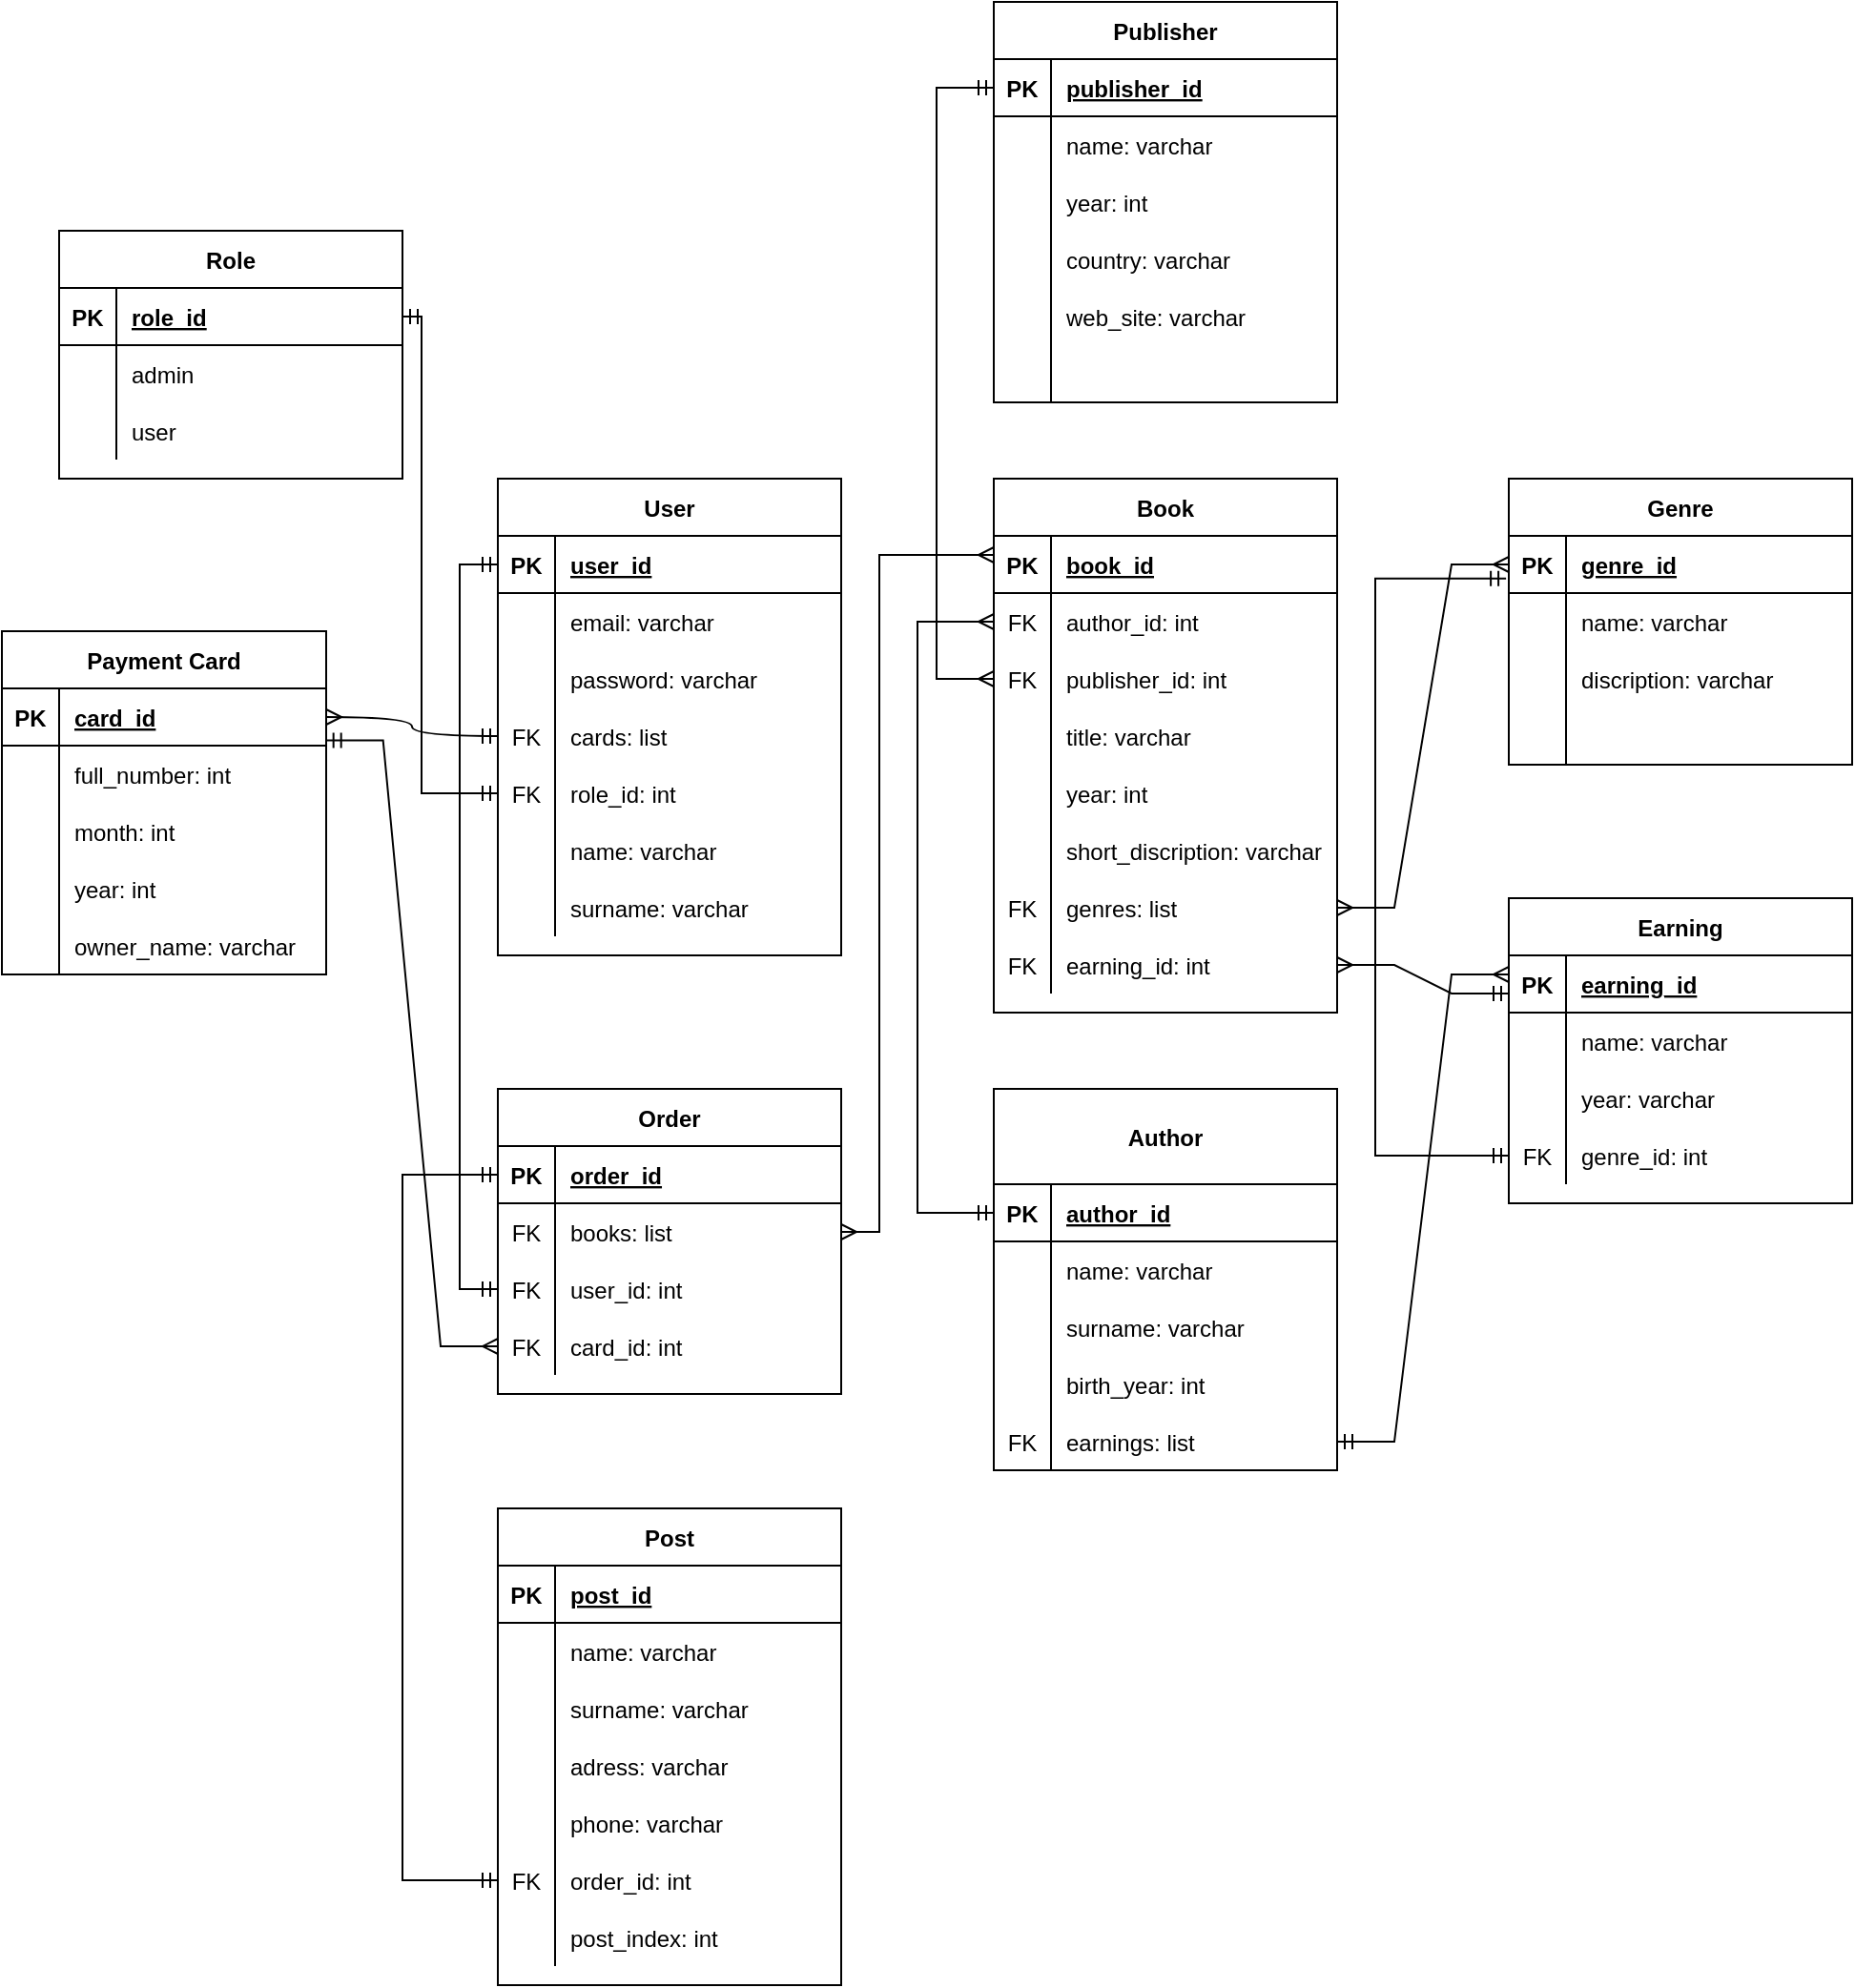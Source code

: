 <mxfile version="20.4.0" type="device"><diagram id="0FWk7_e_1blwGvXD9m4Y" name="Страница 1"><mxGraphModel dx="1037" dy="588" grid="1" gridSize="10" guides="1" tooltips="1" connect="1" arrows="1" fold="1" page="1" pageScale="1" pageWidth="827" pageHeight="1169" math="0" shadow="0"><root><mxCell id="0"/><mxCell id="1" parent="0"/><mxCell id="zMIepwI9frccXmEQy1kb-15" value="User" style="shape=table;startSize=30;container=1;collapsible=1;childLayout=tableLayout;fixedRows=1;rowLines=0;fontStyle=1;align=center;resizeLast=1;" vertex="1" parent="1"><mxGeometry x="300" y="340" width="180" height="250" as="geometry"/></mxCell><mxCell id="zMIepwI9frccXmEQy1kb-16" value="" style="shape=tableRow;horizontal=0;startSize=0;swimlaneHead=0;swimlaneBody=0;fillColor=none;collapsible=0;dropTarget=0;points=[[0,0.5],[1,0.5]];portConstraint=eastwest;top=0;left=0;right=0;bottom=1;" vertex="1" parent="zMIepwI9frccXmEQy1kb-15"><mxGeometry y="30" width="180" height="30" as="geometry"/></mxCell><mxCell id="zMIepwI9frccXmEQy1kb-17" value="PK" style="shape=partialRectangle;connectable=0;fillColor=none;top=0;left=0;bottom=0;right=0;fontStyle=1;overflow=hidden;" vertex="1" parent="zMIepwI9frccXmEQy1kb-16"><mxGeometry width="30" height="30" as="geometry"><mxRectangle width="30" height="30" as="alternateBounds"/></mxGeometry></mxCell><mxCell id="zMIepwI9frccXmEQy1kb-18" value="user_id" style="shape=partialRectangle;connectable=0;fillColor=none;top=0;left=0;bottom=0;right=0;align=left;spacingLeft=6;fontStyle=5;overflow=hidden;" vertex="1" parent="zMIepwI9frccXmEQy1kb-16"><mxGeometry x="30" width="150" height="30" as="geometry"><mxRectangle width="150" height="30" as="alternateBounds"/></mxGeometry></mxCell><mxCell id="zMIepwI9frccXmEQy1kb-19" value="" style="shape=tableRow;horizontal=0;startSize=0;swimlaneHead=0;swimlaneBody=0;fillColor=none;collapsible=0;dropTarget=0;points=[[0,0.5],[1,0.5]];portConstraint=eastwest;top=0;left=0;right=0;bottom=0;" vertex="1" parent="zMIepwI9frccXmEQy1kb-15"><mxGeometry y="60" width="180" height="30" as="geometry"/></mxCell><mxCell id="zMIepwI9frccXmEQy1kb-20" value="" style="shape=partialRectangle;connectable=0;fillColor=none;top=0;left=0;bottom=0;right=0;editable=1;overflow=hidden;" vertex="1" parent="zMIepwI9frccXmEQy1kb-19"><mxGeometry width="30" height="30" as="geometry"><mxRectangle width="30" height="30" as="alternateBounds"/></mxGeometry></mxCell><mxCell id="zMIepwI9frccXmEQy1kb-21" value="email: varchar" style="shape=partialRectangle;connectable=0;fillColor=none;top=0;left=0;bottom=0;right=0;align=left;spacingLeft=6;overflow=hidden;" vertex="1" parent="zMIepwI9frccXmEQy1kb-19"><mxGeometry x="30" width="150" height="30" as="geometry"><mxRectangle width="150" height="30" as="alternateBounds"/></mxGeometry></mxCell><mxCell id="zMIepwI9frccXmEQy1kb-22" value="" style="shape=tableRow;horizontal=0;startSize=0;swimlaneHead=0;swimlaneBody=0;fillColor=none;collapsible=0;dropTarget=0;points=[[0,0.5],[1,0.5]];portConstraint=eastwest;top=0;left=0;right=0;bottom=0;" vertex="1" parent="zMIepwI9frccXmEQy1kb-15"><mxGeometry y="90" width="180" height="30" as="geometry"/></mxCell><mxCell id="zMIepwI9frccXmEQy1kb-23" value="" style="shape=partialRectangle;connectable=0;fillColor=none;top=0;left=0;bottom=0;right=0;editable=1;overflow=hidden;" vertex="1" parent="zMIepwI9frccXmEQy1kb-22"><mxGeometry width="30" height="30" as="geometry"><mxRectangle width="30" height="30" as="alternateBounds"/></mxGeometry></mxCell><mxCell id="zMIepwI9frccXmEQy1kb-24" value="password: varchar" style="shape=partialRectangle;connectable=0;fillColor=none;top=0;left=0;bottom=0;right=0;align=left;spacingLeft=6;overflow=hidden;" vertex="1" parent="zMIepwI9frccXmEQy1kb-22"><mxGeometry x="30" width="150" height="30" as="geometry"><mxRectangle width="150" height="30" as="alternateBounds"/></mxGeometry></mxCell><mxCell id="zMIepwI9frccXmEQy1kb-25" value="" style="shape=tableRow;horizontal=0;startSize=0;swimlaneHead=0;swimlaneBody=0;fillColor=none;collapsible=0;dropTarget=0;points=[[0,0.5],[1,0.5]];portConstraint=eastwest;top=0;left=0;right=0;bottom=0;" vertex="1" parent="zMIepwI9frccXmEQy1kb-15"><mxGeometry y="120" width="180" height="30" as="geometry"/></mxCell><mxCell id="zMIepwI9frccXmEQy1kb-26" value="FK" style="shape=partialRectangle;connectable=0;fillColor=none;top=0;left=0;bottom=0;right=0;editable=1;overflow=hidden;" vertex="1" parent="zMIepwI9frccXmEQy1kb-25"><mxGeometry width="30" height="30" as="geometry"><mxRectangle width="30" height="30" as="alternateBounds"/></mxGeometry></mxCell><mxCell id="zMIepwI9frccXmEQy1kb-27" value="cards: list" style="shape=partialRectangle;connectable=0;fillColor=none;top=0;left=0;bottom=0;right=0;align=left;spacingLeft=6;overflow=hidden;" vertex="1" parent="zMIepwI9frccXmEQy1kb-25"><mxGeometry x="30" width="150" height="30" as="geometry"><mxRectangle width="150" height="30" as="alternateBounds"/></mxGeometry></mxCell><mxCell id="zMIepwI9frccXmEQy1kb-153" style="shape=tableRow;horizontal=0;startSize=0;swimlaneHead=0;swimlaneBody=0;fillColor=none;collapsible=0;dropTarget=0;points=[[0,0.5],[1,0.5]];portConstraint=eastwest;top=0;left=0;right=0;bottom=0;" vertex="1" parent="zMIepwI9frccXmEQy1kb-15"><mxGeometry y="150" width="180" height="30" as="geometry"/></mxCell><mxCell id="zMIepwI9frccXmEQy1kb-154" value="FK" style="shape=partialRectangle;connectable=0;fillColor=none;top=0;left=0;bottom=0;right=0;editable=1;overflow=hidden;" vertex="1" parent="zMIepwI9frccXmEQy1kb-153"><mxGeometry width="30" height="30" as="geometry"><mxRectangle width="30" height="30" as="alternateBounds"/></mxGeometry></mxCell><mxCell id="zMIepwI9frccXmEQy1kb-155" value="role_id: int" style="shape=partialRectangle;connectable=0;fillColor=none;top=0;left=0;bottom=0;right=0;align=left;spacingLeft=6;overflow=hidden;" vertex="1" parent="zMIepwI9frccXmEQy1kb-153"><mxGeometry x="30" width="150" height="30" as="geometry"><mxRectangle width="150" height="30" as="alternateBounds"/></mxGeometry></mxCell><mxCell id="zMIepwI9frccXmEQy1kb-178" style="shape=tableRow;horizontal=0;startSize=0;swimlaneHead=0;swimlaneBody=0;fillColor=none;collapsible=0;dropTarget=0;points=[[0,0.5],[1,0.5]];portConstraint=eastwest;top=0;left=0;right=0;bottom=0;" vertex="1" parent="zMIepwI9frccXmEQy1kb-15"><mxGeometry y="180" width="180" height="30" as="geometry"/></mxCell><mxCell id="zMIepwI9frccXmEQy1kb-179" style="shape=partialRectangle;connectable=0;fillColor=none;top=0;left=0;bottom=0;right=0;editable=1;overflow=hidden;" vertex="1" parent="zMIepwI9frccXmEQy1kb-178"><mxGeometry width="30" height="30" as="geometry"><mxRectangle width="30" height="30" as="alternateBounds"/></mxGeometry></mxCell><mxCell id="zMIepwI9frccXmEQy1kb-180" value="name: varchar" style="shape=partialRectangle;connectable=0;fillColor=none;top=0;left=0;bottom=0;right=0;align=left;spacingLeft=6;overflow=hidden;" vertex="1" parent="zMIepwI9frccXmEQy1kb-178"><mxGeometry x="30" width="150" height="30" as="geometry"><mxRectangle width="150" height="30" as="alternateBounds"/></mxGeometry></mxCell><mxCell id="zMIepwI9frccXmEQy1kb-181" style="shape=tableRow;horizontal=0;startSize=0;swimlaneHead=0;swimlaneBody=0;fillColor=none;collapsible=0;dropTarget=0;points=[[0,0.5],[1,0.5]];portConstraint=eastwest;top=0;left=0;right=0;bottom=0;" vertex="1" parent="zMIepwI9frccXmEQy1kb-15"><mxGeometry y="210" width="180" height="30" as="geometry"/></mxCell><mxCell id="zMIepwI9frccXmEQy1kb-182" style="shape=partialRectangle;connectable=0;fillColor=none;top=0;left=0;bottom=0;right=0;editable=1;overflow=hidden;" vertex="1" parent="zMIepwI9frccXmEQy1kb-181"><mxGeometry width="30" height="30" as="geometry"><mxRectangle width="30" height="30" as="alternateBounds"/></mxGeometry></mxCell><mxCell id="zMIepwI9frccXmEQy1kb-183" value="surname: varchar" style="shape=partialRectangle;connectable=0;fillColor=none;top=0;left=0;bottom=0;right=0;align=left;spacingLeft=6;overflow=hidden;" vertex="1" parent="zMIepwI9frccXmEQy1kb-181"><mxGeometry x="30" width="150" height="30" as="geometry"><mxRectangle width="150" height="30" as="alternateBounds"/></mxGeometry></mxCell><mxCell id="zMIepwI9frccXmEQy1kb-28" value="Payment Card" style="shape=table;startSize=30;container=1;collapsible=1;childLayout=tableLayout;fixedRows=1;rowLines=0;fontStyle=1;align=center;resizeLast=1;swimlaneLine=1;" vertex="1" parent="1"><mxGeometry x="40" y="420" width="170" height="180" as="geometry"/></mxCell><mxCell id="zMIepwI9frccXmEQy1kb-29" value="" style="shape=tableRow;horizontal=0;startSize=0;swimlaneHead=0;swimlaneBody=0;fillColor=none;collapsible=0;dropTarget=0;points=[[0,0.5],[1,0.5]];portConstraint=eastwest;top=0;left=0;right=0;bottom=1;" vertex="1" parent="zMIepwI9frccXmEQy1kb-28"><mxGeometry y="30" width="170" height="30" as="geometry"/></mxCell><mxCell id="zMIepwI9frccXmEQy1kb-30" value="PK" style="shape=partialRectangle;connectable=0;fillColor=none;top=0;left=0;bottom=0;right=0;fontStyle=1;overflow=hidden;" vertex="1" parent="zMIepwI9frccXmEQy1kb-29"><mxGeometry width="30" height="30" as="geometry"><mxRectangle width="30" height="30" as="alternateBounds"/></mxGeometry></mxCell><mxCell id="zMIepwI9frccXmEQy1kb-31" value="card_id" style="shape=partialRectangle;connectable=0;fillColor=none;top=0;left=0;bottom=0;right=0;align=left;spacingLeft=6;fontStyle=5;overflow=hidden;" vertex="1" parent="zMIepwI9frccXmEQy1kb-29"><mxGeometry x="30" width="140" height="30" as="geometry"><mxRectangle width="140" height="30" as="alternateBounds"/></mxGeometry></mxCell><mxCell id="zMIepwI9frccXmEQy1kb-32" value="" style="shape=tableRow;horizontal=0;startSize=0;swimlaneHead=0;swimlaneBody=0;fillColor=none;collapsible=0;dropTarget=0;points=[[0,0.5],[1,0.5]];portConstraint=eastwest;top=0;left=0;right=0;bottom=0;" vertex="1" parent="zMIepwI9frccXmEQy1kb-28"><mxGeometry y="60" width="170" height="30" as="geometry"/></mxCell><mxCell id="zMIepwI9frccXmEQy1kb-33" value="" style="shape=partialRectangle;connectable=0;fillColor=none;top=0;left=0;bottom=0;right=0;editable=1;overflow=hidden;" vertex="1" parent="zMIepwI9frccXmEQy1kb-32"><mxGeometry width="30" height="30" as="geometry"><mxRectangle width="30" height="30" as="alternateBounds"/></mxGeometry></mxCell><mxCell id="zMIepwI9frccXmEQy1kb-34" value="full_number: int" style="shape=partialRectangle;connectable=0;fillColor=none;top=0;left=0;bottom=0;right=0;align=left;spacingLeft=6;overflow=hidden;" vertex="1" parent="zMIepwI9frccXmEQy1kb-32"><mxGeometry x="30" width="140" height="30" as="geometry"><mxRectangle width="140" height="30" as="alternateBounds"/></mxGeometry></mxCell><mxCell id="zMIepwI9frccXmEQy1kb-35" value="" style="shape=tableRow;horizontal=0;startSize=0;swimlaneHead=0;swimlaneBody=0;fillColor=none;collapsible=0;dropTarget=0;points=[[0,0.5],[1,0.5]];portConstraint=eastwest;top=0;left=0;right=0;bottom=0;" vertex="1" parent="zMIepwI9frccXmEQy1kb-28"><mxGeometry y="90" width="170" height="30" as="geometry"/></mxCell><mxCell id="zMIepwI9frccXmEQy1kb-36" value="" style="shape=partialRectangle;connectable=0;fillColor=none;top=0;left=0;bottom=0;right=0;editable=1;overflow=hidden;" vertex="1" parent="zMIepwI9frccXmEQy1kb-35"><mxGeometry width="30" height="30" as="geometry"><mxRectangle width="30" height="30" as="alternateBounds"/></mxGeometry></mxCell><mxCell id="zMIepwI9frccXmEQy1kb-37" value="month: int" style="shape=partialRectangle;connectable=0;fillColor=none;top=0;left=0;bottom=0;right=0;align=left;spacingLeft=6;overflow=hidden;" vertex="1" parent="zMIepwI9frccXmEQy1kb-35"><mxGeometry x="30" width="140" height="30" as="geometry"><mxRectangle width="140" height="30" as="alternateBounds"/></mxGeometry></mxCell><mxCell id="zMIepwI9frccXmEQy1kb-38" value="" style="shape=tableRow;horizontal=0;startSize=0;swimlaneHead=0;swimlaneBody=0;fillColor=none;collapsible=0;dropTarget=0;points=[[0,0.5],[1,0.5]];portConstraint=eastwest;top=0;left=0;right=0;bottom=0;" vertex="1" parent="zMIepwI9frccXmEQy1kb-28"><mxGeometry y="120" width="170" height="30" as="geometry"/></mxCell><mxCell id="zMIepwI9frccXmEQy1kb-39" value="" style="shape=partialRectangle;connectable=0;fillColor=none;top=0;left=0;bottom=0;right=0;editable=1;overflow=hidden;" vertex="1" parent="zMIepwI9frccXmEQy1kb-38"><mxGeometry width="30" height="30" as="geometry"><mxRectangle width="30" height="30" as="alternateBounds"/></mxGeometry></mxCell><mxCell id="zMIepwI9frccXmEQy1kb-40" value="year: int" style="shape=partialRectangle;connectable=0;fillColor=none;top=0;left=0;bottom=0;right=0;align=left;spacingLeft=6;overflow=hidden;" vertex="1" parent="zMIepwI9frccXmEQy1kb-38"><mxGeometry x="30" width="140" height="30" as="geometry"><mxRectangle width="140" height="30" as="alternateBounds"/></mxGeometry></mxCell><mxCell id="zMIepwI9frccXmEQy1kb-147" style="shape=tableRow;horizontal=0;startSize=0;swimlaneHead=0;swimlaneBody=0;fillColor=none;collapsible=0;dropTarget=0;points=[[0,0.5],[1,0.5]];portConstraint=eastwest;top=0;left=0;right=0;bottom=0;" vertex="1" parent="zMIepwI9frccXmEQy1kb-28"><mxGeometry y="150" width="170" height="30" as="geometry"/></mxCell><mxCell id="zMIepwI9frccXmEQy1kb-148" style="shape=partialRectangle;connectable=0;fillColor=none;top=0;left=0;bottom=0;right=0;editable=1;overflow=hidden;" vertex="1" parent="zMIepwI9frccXmEQy1kb-147"><mxGeometry width="30" height="30" as="geometry"><mxRectangle width="30" height="30" as="alternateBounds"/></mxGeometry></mxCell><mxCell id="zMIepwI9frccXmEQy1kb-149" value="owner_name: varchar" style="shape=partialRectangle;connectable=0;fillColor=none;top=0;left=0;bottom=0;right=0;align=left;spacingLeft=6;overflow=hidden;" vertex="1" parent="zMIepwI9frccXmEQy1kb-147"><mxGeometry x="30" width="140" height="30" as="geometry"><mxRectangle width="140" height="30" as="alternateBounds"/></mxGeometry></mxCell><mxCell id="zMIepwI9frccXmEQy1kb-41" value="Book" style="shape=table;startSize=30;container=1;collapsible=1;childLayout=tableLayout;fixedRows=1;rowLines=0;fontStyle=1;align=center;resizeLast=1;" vertex="1" parent="1"><mxGeometry x="560" y="340" width="180" height="280" as="geometry"/></mxCell><mxCell id="zMIepwI9frccXmEQy1kb-42" value="" style="shape=tableRow;horizontal=0;startSize=0;swimlaneHead=0;swimlaneBody=0;fillColor=none;collapsible=0;dropTarget=0;points=[[0,0.5],[1,0.5]];portConstraint=eastwest;top=0;left=0;right=0;bottom=1;" vertex="1" parent="zMIepwI9frccXmEQy1kb-41"><mxGeometry y="30" width="180" height="30" as="geometry"/></mxCell><mxCell id="zMIepwI9frccXmEQy1kb-43" value="PK" style="shape=partialRectangle;connectable=0;fillColor=none;top=0;left=0;bottom=0;right=0;fontStyle=1;overflow=hidden;" vertex="1" parent="zMIepwI9frccXmEQy1kb-42"><mxGeometry width="30" height="30" as="geometry"><mxRectangle width="30" height="30" as="alternateBounds"/></mxGeometry></mxCell><mxCell id="zMIepwI9frccXmEQy1kb-44" value="book_id" style="shape=partialRectangle;connectable=0;fillColor=none;top=0;left=0;bottom=0;right=0;align=left;spacingLeft=6;fontStyle=5;overflow=hidden;" vertex="1" parent="zMIepwI9frccXmEQy1kb-42"><mxGeometry x="30" width="150" height="30" as="geometry"><mxRectangle width="150" height="30" as="alternateBounds"/></mxGeometry></mxCell><mxCell id="zMIepwI9frccXmEQy1kb-45" value="" style="shape=tableRow;horizontal=0;startSize=0;swimlaneHead=0;swimlaneBody=0;fillColor=none;collapsible=0;dropTarget=0;points=[[0,0.5],[1,0.5]];portConstraint=eastwest;top=0;left=0;right=0;bottom=0;" vertex="1" parent="zMIepwI9frccXmEQy1kb-41"><mxGeometry y="60" width="180" height="30" as="geometry"/></mxCell><mxCell id="zMIepwI9frccXmEQy1kb-46" value="FK" style="shape=partialRectangle;connectable=0;fillColor=none;top=0;left=0;bottom=0;right=0;editable=1;overflow=hidden;" vertex="1" parent="zMIepwI9frccXmEQy1kb-45"><mxGeometry width="30" height="30" as="geometry"><mxRectangle width="30" height="30" as="alternateBounds"/></mxGeometry></mxCell><mxCell id="zMIepwI9frccXmEQy1kb-47" value="author_id: int" style="shape=partialRectangle;connectable=0;fillColor=none;top=0;left=0;bottom=0;right=0;align=left;spacingLeft=6;overflow=hidden;" vertex="1" parent="zMIepwI9frccXmEQy1kb-45"><mxGeometry x="30" width="150" height="30" as="geometry"><mxRectangle width="150" height="30" as="alternateBounds"/></mxGeometry></mxCell><mxCell id="zMIepwI9frccXmEQy1kb-212" style="shape=tableRow;horizontal=0;startSize=0;swimlaneHead=0;swimlaneBody=0;fillColor=none;collapsible=0;dropTarget=0;points=[[0,0.5],[1,0.5]];portConstraint=eastwest;top=0;left=0;right=0;bottom=0;" vertex="1" parent="zMIepwI9frccXmEQy1kb-41"><mxGeometry y="90" width="180" height="30" as="geometry"/></mxCell><mxCell id="zMIepwI9frccXmEQy1kb-213" value="FK" style="shape=partialRectangle;connectable=0;fillColor=none;top=0;left=0;bottom=0;right=0;editable=1;overflow=hidden;" vertex="1" parent="zMIepwI9frccXmEQy1kb-212"><mxGeometry width="30" height="30" as="geometry"><mxRectangle width="30" height="30" as="alternateBounds"/></mxGeometry></mxCell><mxCell id="zMIepwI9frccXmEQy1kb-214" value="publisher_id: int" style="shape=partialRectangle;connectable=0;fillColor=none;top=0;left=0;bottom=0;right=0;align=left;spacingLeft=6;overflow=hidden;" vertex="1" parent="zMIepwI9frccXmEQy1kb-212"><mxGeometry x="30" width="150" height="30" as="geometry"><mxRectangle width="150" height="30" as="alternateBounds"/></mxGeometry></mxCell><mxCell id="zMIepwI9frccXmEQy1kb-48" value="" style="shape=tableRow;horizontal=0;startSize=0;swimlaneHead=0;swimlaneBody=0;fillColor=none;collapsible=0;dropTarget=0;points=[[0,0.5],[1,0.5]];portConstraint=eastwest;top=0;left=0;right=0;bottom=0;" vertex="1" parent="zMIepwI9frccXmEQy1kb-41"><mxGeometry y="120" width="180" height="30" as="geometry"/></mxCell><mxCell id="zMIepwI9frccXmEQy1kb-49" value="" style="shape=partialRectangle;connectable=0;fillColor=none;top=0;left=0;bottom=0;right=0;editable=1;overflow=hidden;" vertex="1" parent="zMIepwI9frccXmEQy1kb-48"><mxGeometry width="30" height="30" as="geometry"><mxRectangle width="30" height="30" as="alternateBounds"/></mxGeometry></mxCell><mxCell id="zMIepwI9frccXmEQy1kb-50" value="title: varchar" style="shape=partialRectangle;connectable=0;fillColor=none;top=0;left=0;bottom=0;right=0;align=left;spacingLeft=6;overflow=hidden;" vertex="1" parent="zMIepwI9frccXmEQy1kb-48"><mxGeometry x="30" width="150" height="30" as="geometry"><mxRectangle width="150" height="30" as="alternateBounds"/></mxGeometry></mxCell><mxCell id="zMIepwI9frccXmEQy1kb-51" value="" style="shape=tableRow;horizontal=0;startSize=0;swimlaneHead=0;swimlaneBody=0;fillColor=none;collapsible=0;dropTarget=0;points=[[0,0.5],[1,0.5]];portConstraint=eastwest;top=0;left=0;right=0;bottom=0;" vertex="1" parent="zMIepwI9frccXmEQy1kb-41"><mxGeometry y="150" width="180" height="30" as="geometry"/></mxCell><mxCell id="zMIepwI9frccXmEQy1kb-52" value="" style="shape=partialRectangle;connectable=0;fillColor=none;top=0;left=0;bottom=0;right=0;editable=1;overflow=hidden;" vertex="1" parent="zMIepwI9frccXmEQy1kb-51"><mxGeometry width="30" height="30" as="geometry"><mxRectangle width="30" height="30" as="alternateBounds"/></mxGeometry></mxCell><mxCell id="zMIepwI9frccXmEQy1kb-53" value="year: int" style="shape=partialRectangle;connectable=0;fillColor=none;top=0;left=0;bottom=0;right=0;align=left;spacingLeft=6;overflow=hidden;" vertex="1" parent="zMIepwI9frccXmEQy1kb-51"><mxGeometry x="30" width="150" height="30" as="geometry"><mxRectangle width="150" height="30" as="alternateBounds"/></mxGeometry></mxCell><mxCell id="zMIepwI9frccXmEQy1kb-193" style="shape=tableRow;horizontal=0;startSize=0;swimlaneHead=0;swimlaneBody=0;fillColor=none;collapsible=0;dropTarget=0;points=[[0,0.5],[1,0.5]];portConstraint=eastwest;top=0;left=0;right=0;bottom=0;" vertex="1" parent="zMIepwI9frccXmEQy1kb-41"><mxGeometry y="180" width="180" height="30" as="geometry"/></mxCell><mxCell id="zMIepwI9frccXmEQy1kb-194" value="" style="shape=partialRectangle;connectable=0;fillColor=none;top=0;left=0;bottom=0;right=0;editable=1;overflow=hidden;" vertex="1" parent="zMIepwI9frccXmEQy1kb-193"><mxGeometry width="30" height="30" as="geometry"><mxRectangle width="30" height="30" as="alternateBounds"/></mxGeometry></mxCell><mxCell id="zMIepwI9frccXmEQy1kb-195" value="short_discription: varchar" style="shape=partialRectangle;connectable=0;fillColor=none;top=0;left=0;bottom=0;right=0;align=left;spacingLeft=6;overflow=hidden;" vertex="1" parent="zMIepwI9frccXmEQy1kb-193"><mxGeometry x="30" width="150" height="30" as="geometry"><mxRectangle width="150" height="30" as="alternateBounds"/></mxGeometry></mxCell><mxCell id="zMIepwI9frccXmEQy1kb-199" style="shape=tableRow;horizontal=0;startSize=0;swimlaneHead=0;swimlaneBody=0;fillColor=none;collapsible=0;dropTarget=0;points=[[0,0.5],[1,0.5]];portConstraint=eastwest;top=0;left=0;right=0;bottom=0;" vertex="1" parent="zMIepwI9frccXmEQy1kb-41"><mxGeometry y="210" width="180" height="30" as="geometry"/></mxCell><mxCell id="zMIepwI9frccXmEQy1kb-200" value="FK" style="shape=partialRectangle;connectable=0;fillColor=none;top=0;left=0;bottom=0;right=0;editable=1;overflow=hidden;" vertex="1" parent="zMIepwI9frccXmEQy1kb-199"><mxGeometry width="30" height="30" as="geometry"><mxRectangle width="30" height="30" as="alternateBounds"/></mxGeometry></mxCell><mxCell id="zMIepwI9frccXmEQy1kb-201" value="genres: list" style="shape=partialRectangle;connectable=0;fillColor=none;top=0;left=0;bottom=0;right=0;align=left;spacingLeft=6;overflow=hidden;" vertex="1" parent="zMIepwI9frccXmEQy1kb-199"><mxGeometry x="30" width="150" height="30" as="geometry"><mxRectangle width="150" height="30" as="alternateBounds"/></mxGeometry></mxCell><mxCell id="zMIepwI9frccXmEQy1kb-244" style="shape=tableRow;horizontal=0;startSize=0;swimlaneHead=0;swimlaneBody=0;fillColor=none;collapsible=0;dropTarget=0;points=[[0,0.5],[1,0.5]];portConstraint=eastwest;top=0;left=0;right=0;bottom=0;" vertex="1" parent="zMIepwI9frccXmEQy1kb-41"><mxGeometry y="240" width="180" height="30" as="geometry"/></mxCell><mxCell id="zMIepwI9frccXmEQy1kb-245" value="FK" style="shape=partialRectangle;connectable=0;fillColor=none;top=0;left=0;bottom=0;right=0;editable=1;overflow=hidden;" vertex="1" parent="zMIepwI9frccXmEQy1kb-244"><mxGeometry width="30" height="30" as="geometry"><mxRectangle width="30" height="30" as="alternateBounds"/></mxGeometry></mxCell><mxCell id="zMIepwI9frccXmEQy1kb-246" value="earning_id: int" style="shape=partialRectangle;connectable=0;fillColor=none;top=0;left=0;bottom=0;right=0;align=left;spacingLeft=6;overflow=hidden;" vertex="1" parent="zMIepwI9frccXmEQy1kb-244"><mxGeometry x="30" width="150" height="30" as="geometry"><mxRectangle width="150" height="30" as="alternateBounds"/></mxGeometry></mxCell><mxCell id="zMIepwI9frccXmEQy1kb-54" value="Author" style="shape=table;startSize=50;container=1;collapsible=1;childLayout=tableLayout;fixedRows=1;rowLines=0;fontStyle=1;align=center;resizeLast=1;" vertex="1" parent="1"><mxGeometry x="560" y="660" width="180" height="200" as="geometry"/></mxCell><mxCell id="zMIepwI9frccXmEQy1kb-55" value="" style="shape=tableRow;horizontal=0;startSize=0;swimlaneHead=0;swimlaneBody=0;fillColor=none;collapsible=0;dropTarget=0;points=[[0,0.5],[1,0.5]];portConstraint=eastwest;top=0;left=0;right=0;bottom=1;" vertex="1" parent="zMIepwI9frccXmEQy1kb-54"><mxGeometry y="50" width="180" height="30" as="geometry"/></mxCell><mxCell id="zMIepwI9frccXmEQy1kb-56" value="PK" style="shape=partialRectangle;connectable=0;fillColor=none;top=0;left=0;bottom=0;right=0;fontStyle=1;overflow=hidden;" vertex="1" parent="zMIepwI9frccXmEQy1kb-55"><mxGeometry width="30" height="30" as="geometry"><mxRectangle width="30" height="30" as="alternateBounds"/></mxGeometry></mxCell><mxCell id="zMIepwI9frccXmEQy1kb-57" value="author_id" style="shape=partialRectangle;connectable=0;fillColor=none;top=0;left=0;bottom=0;right=0;align=left;spacingLeft=6;fontStyle=5;overflow=hidden;" vertex="1" parent="zMIepwI9frccXmEQy1kb-55"><mxGeometry x="30" width="150" height="30" as="geometry"><mxRectangle width="150" height="30" as="alternateBounds"/></mxGeometry></mxCell><mxCell id="zMIepwI9frccXmEQy1kb-58" value="" style="shape=tableRow;horizontal=0;startSize=0;swimlaneHead=0;swimlaneBody=0;fillColor=none;collapsible=0;dropTarget=0;points=[[0,0.5],[1,0.5]];portConstraint=eastwest;top=0;left=0;right=0;bottom=0;" vertex="1" parent="zMIepwI9frccXmEQy1kb-54"><mxGeometry y="80" width="180" height="30" as="geometry"/></mxCell><mxCell id="zMIepwI9frccXmEQy1kb-59" value="" style="shape=partialRectangle;connectable=0;fillColor=none;top=0;left=0;bottom=0;right=0;editable=1;overflow=hidden;" vertex="1" parent="zMIepwI9frccXmEQy1kb-58"><mxGeometry width="30" height="30" as="geometry"><mxRectangle width="30" height="30" as="alternateBounds"/></mxGeometry></mxCell><mxCell id="zMIepwI9frccXmEQy1kb-60" value="name: varchar" style="shape=partialRectangle;connectable=0;fillColor=none;top=0;left=0;bottom=0;right=0;align=left;spacingLeft=6;overflow=hidden;" vertex="1" parent="zMIepwI9frccXmEQy1kb-58"><mxGeometry x="30" width="150" height="30" as="geometry"><mxRectangle width="150" height="30" as="alternateBounds"/></mxGeometry></mxCell><mxCell id="zMIepwI9frccXmEQy1kb-61" value="" style="shape=tableRow;horizontal=0;startSize=0;swimlaneHead=0;swimlaneBody=0;fillColor=none;collapsible=0;dropTarget=0;points=[[0,0.5],[1,0.5]];portConstraint=eastwest;top=0;left=0;right=0;bottom=0;" vertex="1" parent="zMIepwI9frccXmEQy1kb-54"><mxGeometry y="110" width="180" height="30" as="geometry"/></mxCell><mxCell id="zMIepwI9frccXmEQy1kb-62" value="" style="shape=partialRectangle;connectable=0;fillColor=none;top=0;left=0;bottom=0;right=0;editable=1;overflow=hidden;" vertex="1" parent="zMIepwI9frccXmEQy1kb-61"><mxGeometry width="30" height="30" as="geometry"><mxRectangle width="30" height="30" as="alternateBounds"/></mxGeometry></mxCell><mxCell id="zMIepwI9frccXmEQy1kb-63" value="surname: varchar" style="shape=partialRectangle;connectable=0;fillColor=none;top=0;left=0;bottom=0;right=0;align=left;spacingLeft=6;overflow=hidden;" vertex="1" parent="zMIepwI9frccXmEQy1kb-61"><mxGeometry x="30" width="150" height="30" as="geometry"><mxRectangle width="150" height="30" as="alternateBounds"/></mxGeometry></mxCell><mxCell id="zMIepwI9frccXmEQy1kb-64" value="" style="shape=tableRow;horizontal=0;startSize=0;swimlaneHead=0;swimlaneBody=0;fillColor=none;collapsible=0;dropTarget=0;points=[[0,0.5],[1,0.5]];portConstraint=eastwest;top=0;left=0;right=0;bottom=0;" vertex="1" parent="zMIepwI9frccXmEQy1kb-54"><mxGeometry y="140" width="180" height="30" as="geometry"/></mxCell><mxCell id="zMIepwI9frccXmEQy1kb-65" value="" style="shape=partialRectangle;connectable=0;fillColor=none;top=0;left=0;bottom=0;right=0;editable=1;overflow=hidden;" vertex="1" parent="zMIepwI9frccXmEQy1kb-64"><mxGeometry width="30" height="30" as="geometry"><mxRectangle width="30" height="30" as="alternateBounds"/></mxGeometry></mxCell><mxCell id="zMIepwI9frccXmEQy1kb-66" value="birth_year: int" style="shape=partialRectangle;connectable=0;fillColor=none;top=0;left=0;bottom=0;right=0;align=left;spacingLeft=6;overflow=hidden;" vertex="1" parent="zMIepwI9frccXmEQy1kb-64"><mxGeometry x="30" width="150" height="30" as="geometry"><mxRectangle width="150" height="30" as="alternateBounds"/></mxGeometry></mxCell><mxCell id="zMIepwI9frccXmEQy1kb-196" style="shape=tableRow;horizontal=0;startSize=0;swimlaneHead=0;swimlaneBody=0;fillColor=none;collapsible=0;dropTarget=0;points=[[0,0.5],[1,0.5]];portConstraint=eastwest;top=0;left=0;right=0;bottom=0;" vertex="1" parent="zMIepwI9frccXmEQy1kb-54"><mxGeometry y="170" width="180" height="30" as="geometry"/></mxCell><mxCell id="zMIepwI9frccXmEQy1kb-197" value="FK" style="shape=partialRectangle;connectable=0;fillColor=none;top=0;left=0;bottom=0;right=0;editable=1;overflow=hidden;" vertex="1" parent="zMIepwI9frccXmEQy1kb-196"><mxGeometry width="30" height="30" as="geometry"><mxRectangle width="30" height="30" as="alternateBounds"/></mxGeometry></mxCell><mxCell id="zMIepwI9frccXmEQy1kb-198" value="earnings: list" style="shape=partialRectangle;connectable=0;fillColor=none;top=0;left=0;bottom=0;right=0;align=left;spacingLeft=6;overflow=hidden;" vertex="1" parent="zMIepwI9frccXmEQy1kb-196"><mxGeometry x="30" width="150" height="30" as="geometry"><mxRectangle width="150" height="30" as="alternateBounds"/></mxGeometry></mxCell><mxCell id="zMIepwI9frccXmEQy1kb-67" value="Publisher" style="shape=table;startSize=30;container=1;collapsible=1;childLayout=tableLayout;fixedRows=1;rowLines=0;fontStyle=1;align=center;resizeLast=1;" vertex="1" parent="1"><mxGeometry x="560" y="90" width="180" height="210" as="geometry"/></mxCell><mxCell id="zMIepwI9frccXmEQy1kb-68" value="" style="shape=tableRow;horizontal=0;startSize=0;swimlaneHead=0;swimlaneBody=0;fillColor=none;collapsible=0;dropTarget=0;points=[[0,0.5],[1,0.5]];portConstraint=eastwest;top=0;left=0;right=0;bottom=1;" vertex="1" parent="zMIepwI9frccXmEQy1kb-67"><mxGeometry y="30" width="180" height="30" as="geometry"/></mxCell><mxCell id="zMIepwI9frccXmEQy1kb-69" value="PK" style="shape=partialRectangle;connectable=0;fillColor=none;top=0;left=0;bottom=0;right=0;fontStyle=1;overflow=hidden;" vertex="1" parent="zMIepwI9frccXmEQy1kb-68"><mxGeometry width="30" height="30" as="geometry"><mxRectangle width="30" height="30" as="alternateBounds"/></mxGeometry></mxCell><mxCell id="zMIepwI9frccXmEQy1kb-70" value="publisher_id" style="shape=partialRectangle;connectable=0;fillColor=none;top=0;left=0;bottom=0;right=0;align=left;spacingLeft=6;fontStyle=5;overflow=hidden;" vertex="1" parent="zMIepwI9frccXmEQy1kb-68"><mxGeometry x="30" width="150" height="30" as="geometry"><mxRectangle width="150" height="30" as="alternateBounds"/></mxGeometry></mxCell><mxCell id="zMIepwI9frccXmEQy1kb-71" value="" style="shape=tableRow;horizontal=0;startSize=0;swimlaneHead=0;swimlaneBody=0;fillColor=none;collapsible=0;dropTarget=0;points=[[0,0.5],[1,0.5]];portConstraint=eastwest;top=0;left=0;right=0;bottom=0;" vertex="1" parent="zMIepwI9frccXmEQy1kb-67"><mxGeometry y="60" width="180" height="30" as="geometry"/></mxCell><mxCell id="zMIepwI9frccXmEQy1kb-72" value="" style="shape=partialRectangle;connectable=0;fillColor=none;top=0;left=0;bottom=0;right=0;editable=1;overflow=hidden;" vertex="1" parent="zMIepwI9frccXmEQy1kb-71"><mxGeometry width="30" height="30" as="geometry"><mxRectangle width="30" height="30" as="alternateBounds"/></mxGeometry></mxCell><mxCell id="zMIepwI9frccXmEQy1kb-73" value="name: varchar" style="shape=partialRectangle;connectable=0;fillColor=none;top=0;left=0;bottom=0;right=0;align=left;spacingLeft=6;overflow=hidden;" vertex="1" parent="zMIepwI9frccXmEQy1kb-71"><mxGeometry x="30" width="150" height="30" as="geometry"><mxRectangle width="150" height="30" as="alternateBounds"/></mxGeometry></mxCell><mxCell id="zMIepwI9frccXmEQy1kb-74" value="" style="shape=tableRow;horizontal=0;startSize=0;swimlaneHead=0;swimlaneBody=0;fillColor=none;collapsible=0;dropTarget=0;points=[[0,0.5],[1,0.5]];portConstraint=eastwest;top=0;left=0;right=0;bottom=0;" vertex="1" parent="zMIepwI9frccXmEQy1kb-67"><mxGeometry y="90" width="180" height="30" as="geometry"/></mxCell><mxCell id="zMIepwI9frccXmEQy1kb-75" value="" style="shape=partialRectangle;connectable=0;fillColor=none;top=0;left=0;bottom=0;right=0;editable=1;overflow=hidden;" vertex="1" parent="zMIepwI9frccXmEQy1kb-74"><mxGeometry width="30" height="30" as="geometry"><mxRectangle width="30" height="30" as="alternateBounds"/></mxGeometry></mxCell><mxCell id="zMIepwI9frccXmEQy1kb-76" value="year: int" style="shape=partialRectangle;connectable=0;fillColor=none;top=0;left=0;bottom=0;right=0;align=left;spacingLeft=6;overflow=hidden;" vertex="1" parent="zMIepwI9frccXmEQy1kb-74"><mxGeometry x="30" width="150" height="30" as="geometry"><mxRectangle width="150" height="30" as="alternateBounds"/></mxGeometry></mxCell><mxCell id="zMIepwI9frccXmEQy1kb-77" value="" style="shape=tableRow;horizontal=0;startSize=0;swimlaneHead=0;swimlaneBody=0;fillColor=none;collapsible=0;dropTarget=0;points=[[0,0.5],[1,0.5]];portConstraint=eastwest;top=0;left=0;right=0;bottom=0;" vertex="1" parent="zMIepwI9frccXmEQy1kb-67"><mxGeometry y="120" width="180" height="30" as="geometry"/></mxCell><mxCell id="zMIepwI9frccXmEQy1kb-78" value="" style="shape=partialRectangle;connectable=0;fillColor=none;top=0;left=0;bottom=0;right=0;editable=1;overflow=hidden;" vertex="1" parent="zMIepwI9frccXmEQy1kb-77"><mxGeometry width="30" height="30" as="geometry"><mxRectangle width="30" height="30" as="alternateBounds"/></mxGeometry></mxCell><mxCell id="zMIepwI9frccXmEQy1kb-79" value="country: varchar" style="shape=partialRectangle;connectable=0;fillColor=none;top=0;left=0;bottom=0;right=0;align=left;spacingLeft=6;overflow=hidden;" vertex="1" parent="zMIepwI9frccXmEQy1kb-77"><mxGeometry x="30" width="150" height="30" as="geometry"><mxRectangle width="150" height="30" as="alternateBounds"/></mxGeometry></mxCell><mxCell id="zMIepwI9frccXmEQy1kb-203" style="shape=tableRow;horizontal=0;startSize=0;swimlaneHead=0;swimlaneBody=0;fillColor=none;collapsible=0;dropTarget=0;points=[[0,0.5],[1,0.5]];portConstraint=eastwest;top=0;left=0;right=0;bottom=0;" vertex="1" parent="zMIepwI9frccXmEQy1kb-67"><mxGeometry y="150" width="180" height="30" as="geometry"/></mxCell><mxCell id="zMIepwI9frccXmEQy1kb-204" style="shape=partialRectangle;connectable=0;fillColor=none;top=0;left=0;bottom=0;right=0;editable=1;overflow=hidden;" vertex="1" parent="zMIepwI9frccXmEQy1kb-203"><mxGeometry width="30" height="30" as="geometry"><mxRectangle width="30" height="30" as="alternateBounds"/></mxGeometry></mxCell><mxCell id="zMIepwI9frccXmEQy1kb-205" value="web_site: varchar" style="shape=partialRectangle;connectable=0;fillColor=none;top=0;left=0;bottom=0;right=0;align=left;spacingLeft=6;overflow=hidden;" vertex="1" parent="zMIepwI9frccXmEQy1kb-203"><mxGeometry x="30" width="150" height="30" as="geometry"><mxRectangle width="150" height="30" as="alternateBounds"/></mxGeometry></mxCell><mxCell id="zMIepwI9frccXmEQy1kb-206" style="shape=tableRow;horizontal=0;startSize=0;swimlaneHead=0;swimlaneBody=0;fillColor=none;collapsible=0;dropTarget=0;points=[[0,0.5],[1,0.5]];portConstraint=eastwest;top=0;left=0;right=0;bottom=0;" vertex="1" parent="zMIepwI9frccXmEQy1kb-67"><mxGeometry y="180" width="180" height="30" as="geometry"/></mxCell><mxCell id="zMIepwI9frccXmEQy1kb-207" style="shape=partialRectangle;connectable=0;fillColor=none;top=0;left=0;bottom=0;right=0;editable=1;overflow=hidden;" vertex="1" parent="zMIepwI9frccXmEQy1kb-206"><mxGeometry width="30" height="30" as="geometry"><mxRectangle width="30" height="30" as="alternateBounds"/></mxGeometry></mxCell><mxCell id="zMIepwI9frccXmEQy1kb-208" value="" style="shape=partialRectangle;connectable=0;fillColor=none;top=0;left=0;bottom=0;right=0;align=left;spacingLeft=6;overflow=hidden;" vertex="1" parent="zMIepwI9frccXmEQy1kb-206"><mxGeometry x="30" width="150" height="30" as="geometry"><mxRectangle width="150" height="30" as="alternateBounds"/></mxGeometry></mxCell><mxCell id="zMIepwI9frccXmEQy1kb-82" value="Order" style="shape=table;startSize=30;container=1;collapsible=1;childLayout=tableLayout;fixedRows=1;rowLines=0;fontStyle=1;align=center;resizeLast=1;" vertex="1" parent="1"><mxGeometry x="300" y="660" width="180" height="160" as="geometry"/></mxCell><mxCell id="zMIepwI9frccXmEQy1kb-83" value="" style="shape=tableRow;horizontal=0;startSize=0;swimlaneHead=0;swimlaneBody=0;fillColor=none;collapsible=0;dropTarget=0;points=[[0,0.5],[1,0.5]];portConstraint=eastwest;top=0;left=0;right=0;bottom=1;" vertex="1" parent="zMIepwI9frccXmEQy1kb-82"><mxGeometry y="30" width="180" height="30" as="geometry"/></mxCell><mxCell id="zMIepwI9frccXmEQy1kb-84" value="PK" style="shape=partialRectangle;connectable=0;fillColor=none;top=0;left=0;bottom=0;right=0;fontStyle=1;overflow=hidden;" vertex="1" parent="zMIepwI9frccXmEQy1kb-83"><mxGeometry width="30" height="30" as="geometry"><mxRectangle width="30" height="30" as="alternateBounds"/></mxGeometry></mxCell><mxCell id="zMIepwI9frccXmEQy1kb-85" value="order_id" style="shape=partialRectangle;connectable=0;fillColor=none;top=0;left=0;bottom=0;right=0;align=left;spacingLeft=6;fontStyle=5;overflow=hidden;" vertex="1" parent="zMIepwI9frccXmEQy1kb-83"><mxGeometry x="30" width="150" height="30" as="geometry"><mxRectangle width="150" height="30" as="alternateBounds"/></mxGeometry></mxCell><mxCell id="zMIepwI9frccXmEQy1kb-86" value="" style="shape=tableRow;horizontal=0;startSize=0;swimlaneHead=0;swimlaneBody=0;fillColor=none;collapsible=0;dropTarget=0;points=[[0,0.5],[1,0.5]];portConstraint=eastwest;top=0;left=0;right=0;bottom=0;" vertex="1" parent="zMIepwI9frccXmEQy1kb-82"><mxGeometry y="60" width="180" height="30" as="geometry"/></mxCell><mxCell id="zMIepwI9frccXmEQy1kb-87" value="FK" style="shape=partialRectangle;connectable=0;fillColor=none;top=0;left=0;bottom=0;right=0;editable=1;overflow=hidden;" vertex="1" parent="zMIepwI9frccXmEQy1kb-86"><mxGeometry width="30" height="30" as="geometry"><mxRectangle width="30" height="30" as="alternateBounds"/></mxGeometry></mxCell><mxCell id="zMIepwI9frccXmEQy1kb-88" value="books: list" style="shape=partialRectangle;connectable=0;fillColor=none;top=0;left=0;bottom=0;right=0;align=left;spacingLeft=6;overflow=hidden;" vertex="1" parent="zMIepwI9frccXmEQy1kb-86"><mxGeometry x="30" width="150" height="30" as="geometry"><mxRectangle width="150" height="30" as="alternateBounds"/></mxGeometry></mxCell><mxCell id="zMIepwI9frccXmEQy1kb-89" value="" style="shape=tableRow;horizontal=0;startSize=0;swimlaneHead=0;swimlaneBody=0;fillColor=none;collapsible=0;dropTarget=0;points=[[0,0.5],[1,0.5]];portConstraint=eastwest;top=0;left=0;right=0;bottom=0;" vertex="1" parent="zMIepwI9frccXmEQy1kb-82"><mxGeometry y="90" width="180" height="30" as="geometry"/></mxCell><mxCell id="zMIepwI9frccXmEQy1kb-90" value="FK" style="shape=partialRectangle;connectable=0;fillColor=none;top=0;left=0;bottom=0;right=0;editable=1;overflow=hidden;" vertex="1" parent="zMIepwI9frccXmEQy1kb-89"><mxGeometry width="30" height="30" as="geometry"><mxRectangle width="30" height="30" as="alternateBounds"/></mxGeometry></mxCell><mxCell id="zMIepwI9frccXmEQy1kb-91" value="user_id: int" style="shape=partialRectangle;connectable=0;fillColor=none;top=0;left=0;bottom=0;right=0;align=left;spacingLeft=6;overflow=hidden;" vertex="1" parent="zMIepwI9frccXmEQy1kb-89"><mxGeometry x="30" width="150" height="30" as="geometry"><mxRectangle width="150" height="30" as="alternateBounds"/></mxGeometry></mxCell><mxCell id="zMIepwI9frccXmEQy1kb-92" value="" style="shape=tableRow;horizontal=0;startSize=0;swimlaneHead=0;swimlaneBody=0;fillColor=none;collapsible=0;dropTarget=0;points=[[0,0.5],[1,0.5]];portConstraint=eastwest;top=0;left=0;right=0;bottom=0;" vertex="1" parent="zMIepwI9frccXmEQy1kb-82"><mxGeometry y="120" width="180" height="30" as="geometry"/></mxCell><mxCell id="zMIepwI9frccXmEQy1kb-93" value="FK" style="shape=partialRectangle;connectable=0;fillColor=none;top=0;left=0;bottom=0;right=0;editable=1;overflow=hidden;" vertex="1" parent="zMIepwI9frccXmEQy1kb-92"><mxGeometry width="30" height="30" as="geometry"><mxRectangle width="30" height="30" as="alternateBounds"/></mxGeometry></mxCell><mxCell id="zMIepwI9frccXmEQy1kb-94" value="card_id: int" style="shape=partialRectangle;connectable=0;fillColor=none;top=0;left=0;bottom=0;right=0;align=left;spacingLeft=6;overflow=hidden;" vertex="1" parent="zMIepwI9frccXmEQy1kb-92"><mxGeometry x="30" width="150" height="30" as="geometry"><mxRectangle width="150" height="30" as="alternateBounds"/></mxGeometry></mxCell><mxCell id="zMIepwI9frccXmEQy1kb-95" value="Post" style="shape=table;startSize=30;container=1;collapsible=1;childLayout=tableLayout;fixedRows=1;rowLines=0;fontStyle=1;align=center;resizeLast=1;" vertex="1" parent="1"><mxGeometry x="300" y="880" width="180" height="250" as="geometry"/></mxCell><mxCell id="zMIepwI9frccXmEQy1kb-96" value="" style="shape=tableRow;horizontal=0;startSize=0;swimlaneHead=0;swimlaneBody=0;fillColor=none;collapsible=0;dropTarget=0;points=[[0,0.5],[1,0.5]];portConstraint=eastwest;top=0;left=0;right=0;bottom=1;" vertex="1" parent="zMIepwI9frccXmEQy1kb-95"><mxGeometry y="30" width="180" height="30" as="geometry"/></mxCell><mxCell id="zMIepwI9frccXmEQy1kb-97" value="PK" style="shape=partialRectangle;connectable=0;fillColor=none;top=0;left=0;bottom=0;right=0;fontStyle=1;overflow=hidden;" vertex="1" parent="zMIepwI9frccXmEQy1kb-96"><mxGeometry width="30" height="30" as="geometry"><mxRectangle width="30" height="30" as="alternateBounds"/></mxGeometry></mxCell><mxCell id="zMIepwI9frccXmEQy1kb-98" value="post_id" style="shape=partialRectangle;connectable=0;fillColor=none;top=0;left=0;bottom=0;right=0;align=left;spacingLeft=6;fontStyle=5;overflow=hidden;" vertex="1" parent="zMIepwI9frccXmEQy1kb-96"><mxGeometry x="30" width="150" height="30" as="geometry"><mxRectangle width="150" height="30" as="alternateBounds"/></mxGeometry></mxCell><mxCell id="zMIepwI9frccXmEQy1kb-99" value="" style="shape=tableRow;horizontal=0;startSize=0;swimlaneHead=0;swimlaneBody=0;fillColor=none;collapsible=0;dropTarget=0;points=[[0,0.5],[1,0.5]];portConstraint=eastwest;top=0;left=0;right=0;bottom=0;" vertex="1" parent="zMIepwI9frccXmEQy1kb-95"><mxGeometry y="60" width="180" height="30" as="geometry"/></mxCell><mxCell id="zMIepwI9frccXmEQy1kb-100" value="" style="shape=partialRectangle;connectable=0;fillColor=none;top=0;left=0;bottom=0;right=0;editable=1;overflow=hidden;" vertex="1" parent="zMIepwI9frccXmEQy1kb-99"><mxGeometry width="30" height="30" as="geometry"><mxRectangle width="30" height="30" as="alternateBounds"/></mxGeometry></mxCell><mxCell id="zMIepwI9frccXmEQy1kb-101" value="name: varchar" style="shape=partialRectangle;connectable=0;fillColor=none;top=0;left=0;bottom=0;right=0;align=left;spacingLeft=6;overflow=hidden;" vertex="1" parent="zMIepwI9frccXmEQy1kb-99"><mxGeometry x="30" width="150" height="30" as="geometry"><mxRectangle width="150" height="30" as="alternateBounds"/></mxGeometry></mxCell><mxCell id="zMIepwI9frccXmEQy1kb-102" value="" style="shape=tableRow;horizontal=0;startSize=0;swimlaneHead=0;swimlaneBody=0;fillColor=none;collapsible=0;dropTarget=0;points=[[0,0.5],[1,0.5]];portConstraint=eastwest;top=0;left=0;right=0;bottom=0;" vertex="1" parent="zMIepwI9frccXmEQy1kb-95"><mxGeometry y="90" width="180" height="30" as="geometry"/></mxCell><mxCell id="zMIepwI9frccXmEQy1kb-103" value="" style="shape=partialRectangle;connectable=0;fillColor=none;top=0;left=0;bottom=0;right=0;editable=1;overflow=hidden;" vertex="1" parent="zMIepwI9frccXmEQy1kb-102"><mxGeometry width="30" height="30" as="geometry"><mxRectangle width="30" height="30" as="alternateBounds"/></mxGeometry></mxCell><mxCell id="zMIepwI9frccXmEQy1kb-104" value="surname: varchar" style="shape=partialRectangle;connectable=0;fillColor=none;top=0;left=0;bottom=0;right=0;align=left;spacingLeft=6;overflow=hidden;" vertex="1" parent="zMIepwI9frccXmEQy1kb-102"><mxGeometry x="30" width="150" height="30" as="geometry"><mxRectangle width="150" height="30" as="alternateBounds"/></mxGeometry></mxCell><mxCell id="zMIepwI9frccXmEQy1kb-105" value="" style="shape=tableRow;horizontal=0;startSize=0;swimlaneHead=0;swimlaneBody=0;fillColor=none;collapsible=0;dropTarget=0;points=[[0,0.5],[1,0.5]];portConstraint=eastwest;top=0;left=0;right=0;bottom=0;" vertex="1" parent="zMIepwI9frccXmEQy1kb-95"><mxGeometry y="120" width="180" height="30" as="geometry"/></mxCell><mxCell id="zMIepwI9frccXmEQy1kb-106" value="" style="shape=partialRectangle;connectable=0;fillColor=none;top=0;left=0;bottom=0;right=0;editable=1;overflow=hidden;" vertex="1" parent="zMIepwI9frccXmEQy1kb-105"><mxGeometry width="30" height="30" as="geometry"><mxRectangle width="30" height="30" as="alternateBounds"/></mxGeometry></mxCell><mxCell id="zMIepwI9frccXmEQy1kb-107" value="adress: varchar" style="shape=partialRectangle;connectable=0;fillColor=none;top=0;left=0;bottom=0;right=0;align=left;spacingLeft=6;overflow=hidden;" vertex="1" parent="zMIepwI9frccXmEQy1kb-105"><mxGeometry x="30" width="150" height="30" as="geometry"><mxRectangle width="150" height="30" as="alternateBounds"/></mxGeometry></mxCell><mxCell id="zMIepwI9frccXmEQy1kb-184" style="shape=tableRow;horizontal=0;startSize=0;swimlaneHead=0;swimlaneBody=0;fillColor=none;collapsible=0;dropTarget=0;points=[[0,0.5],[1,0.5]];portConstraint=eastwest;top=0;left=0;right=0;bottom=0;" vertex="1" parent="zMIepwI9frccXmEQy1kb-95"><mxGeometry y="150" width="180" height="30" as="geometry"/></mxCell><mxCell id="zMIepwI9frccXmEQy1kb-185" style="shape=partialRectangle;connectable=0;fillColor=none;top=0;left=0;bottom=0;right=0;editable=1;overflow=hidden;" vertex="1" parent="zMIepwI9frccXmEQy1kb-184"><mxGeometry width="30" height="30" as="geometry"><mxRectangle width="30" height="30" as="alternateBounds"/></mxGeometry></mxCell><mxCell id="zMIepwI9frccXmEQy1kb-186" value="phone: varchar" style="shape=partialRectangle;connectable=0;fillColor=none;top=0;left=0;bottom=0;right=0;align=left;spacingLeft=6;overflow=hidden;" vertex="1" parent="zMIepwI9frccXmEQy1kb-184"><mxGeometry x="30" width="150" height="30" as="geometry"><mxRectangle width="150" height="30" as="alternateBounds"/></mxGeometry></mxCell><mxCell id="zMIepwI9frccXmEQy1kb-187" style="shape=tableRow;horizontal=0;startSize=0;swimlaneHead=0;swimlaneBody=0;fillColor=none;collapsible=0;dropTarget=0;points=[[0,0.5],[1,0.5]];portConstraint=eastwest;top=0;left=0;right=0;bottom=0;" vertex="1" parent="zMIepwI9frccXmEQy1kb-95"><mxGeometry y="180" width="180" height="30" as="geometry"/></mxCell><mxCell id="zMIepwI9frccXmEQy1kb-188" value="FK" style="shape=partialRectangle;connectable=0;fillColor=none;top=0;left=0;bottom=0;right=0;editable=1;overflow=hidden;" vertex="1" parent="zMIepwI9frccXmEQy1kb-187"><mxGeometry width="30" height="30" as="geometry"><mxRectangle width="30" height="30" as="alternateBounds"/></mxGeometry></mxCell><mxCell id="zMIepwI9frccXmEQy1kb-189" value="order_id: int" style="shape=partialRectangle;connectable=0;fillColor=none;top=0;left=0;bottom=0;right=0;align=left;spacingLeft=6;overflow=hidden;" vertex="1" parent="zMIepwI9frccXmEQy1kb-187"><mxGeometry x="30" width="150" height="30" as="geometry"><mxRectangle width="150" height="30" as="alternateBounds"/></mxGeometry></mxCell><mxCell id="zMIepwI9frccXmEQy1kb-190" style="shape=tableRow;horizontal=0;startSize=0;swimlaneHead=0;swimlaneBody=0;fillColor=none;collapsible=0;dropTarget=0;points=[[0,0.5],[1,0.5]];portConstraint=eastwest;top=0;left=0;right=0;bottom=0;" vertex="1" parent="zMIepwI9frccXmEQy1kb-95"><mxGeometry y="210" width="180" height="30" as="geometry"/></mxCell><mxCell id="zMIepwI9frccXmEQy1kb-191" style="shape=partialRectangle;connectable=0;fillColor=none;top=0;left=0;bottom=0;right=0;editable=1;overflow=hidden;" vertex="1" parent="zMIepwI9frccXmEQy1kb-190"><mxGeometry width="30" height="30" as="geometry"><mxRectangle width="30" height="30" as="alternateBounds"/></mxGeometry></mxCell><mxCell id="zMIepwI9frccXmEQy1kb-192" value="post_index: int" style="shape=partialRectangle;connectable=0;fillColor=none;top=0;left=0;bottom=0;right=0;align=left;spacingLeft=6;overflow=hidden;" vertex="1" parent="zMIepwI9frccXmEQy1kb-190"><mxGeometry x="30" width="150" height="30" as="geometry"><mxRectangle width="150" height="30" as="alternateBounds"/></mxGeometry></mxCell><mxCell id="zMIepwI9frccXmEQy1kb-108" value="Genre" style="shape=table;startSize=30;container=1;collapsible=1;childLayout=tableLayout;fixedRows=1;rowLines=0;fontStyle=1;align=center;resizeLast=1;" vertex="1" parent="1"><mxGeometry x="830" y="340" width="180" height="150" as="geometry"/></mxCell><mxCell id="zMIepwI9frccXmEQy1kb-109" value="" style="shape=tableRow;horizontal=0;startSize=0;swimlaneHead=0;swimlaneBody=0;fillColor=none;collapsible=0;dropTarget=0;points=[[0,0.5],[1,0.5]];portConstraint=eastwest;top=0;left=0;right=0;bottom=1;" vertex="1" parent="zMIepwI9frccXmEQy1kb-108"><mxGeometry y="30" width="180" height="30" as="geometry"/></mxCell><mxCell id="zMIepwI9frccXmEQy1kb-110" value="PK" style="shape=partialRectangle;connectable=0;fillColor=none;top=0;left=0;bottom=0;right=0;fontStyle=1;overflow=hidden;" vertex="1" parent="zMIepwI9frccXmEQy1kb-109"><mxGeometry width="30" height="30" as="geometry"><mxRectangle width="30" height="30" as="alternateBounds"/></mxGeometry></mxCell><mxCell id="zMIepwI9frccXmEQy1kb-111" value="genre_id" style="shape=partialRectangle;connectable=0;fillColor=none;top=0;left=0;bottom=0;right=0;align=left;spacingLeft=6;fontStyle=5;overflow=hidden;" vertex="1" parent="zMIepwI9frccXmEQy1kb-109"><mxGeometry x="30" width="150" height="30" as="geometry"><mxRectangle width="150" height="30" as="alternateBounds"/></mxGeometry></mxCell><mxCell id="zMIepwI9frccXmEQy1kb-112" value="" style="shape=tableRow;horizontal=0;startSize=0;swimlaneHead=0;swimlaneBody=0;fillColor=none;collapsible=0;dropTarget=0;points=[[0,0.5],[1,0.5]];portConstraint=eastwest;top=0;left=0;right=0;bottom=0;" vertex="1" parent="zMIepwI9frccXmEQy1kb-108"><mxGeometry y="60" width="180" height="30" as="geometry"/></mxCell><mxCell id="zMIepwI9frccXmEQy1kb-113" value="" style="shape=partialRectangle;connectable=0;fillColor=none;top=0;left=0;bottom=0;right=0;editable=1;overflow=hidden;" vertex="1" parent="zMIepwI9frccXmEQy1kb-112"><mxGeometry width="30" height="30" as="geometry"><mxRectangle width="30" height="30" as="alternateBounds"/></mxGeometry></mxCell><mxCell id="zMIepwI9frccXmEQy1kb-114" value="name: varchar" style="shape=partialRectangle;connectable=0;fillColor=none;top=0;left=0;bottom=0;right=0;align=left;spacingLeft=6;overflow=hidden;" vertex="1" parent="zMIepwI9frccXmEQy1kb-112"><mxGeometry x="30" width="150" height="30" as="geometry"><mxRectangle width="150" height="30" as="alternateBounds"/></mxGeometry></mxCell><mxCell id="zMIepwI9frccXmEQy1kb-115" value="" style="shape=tableRow;horizontal=0;startSize=0;swimlaneHead=0;swimlaneBody=0;fillColor=none;collapsible=0;dropTarget=0;points=[[0,0.5],[1,0.5]];portConstraint=eastwest;top=0;left=0;right=0;bottom=0;" vertex="1" parent="zMIepwI9frccXmEQy1kb-108"><mxGeometry y="90" width="180" height="30" as="geometry"/></mxCell><mxCell id="zMIepwI9frccXmEQy1kb-116" value="" style="shape=partialRectangle;connectable=0;fillColor=none;top=0;left=0;bottom=0;right=0;editable=1;overflow=hidden;" vertex="1" parent="zMIepwI9frccXmEQy1kb-115"><mxGeometry width="30" height="30" as="geometry"><mxRectangle width="30" height="30" as="alternateBounds"/></mxGeometry></mxCell><mxCell id="zMIepwI9frccXmEQy1kb-117" value="discription: varchar" style="shape=partialRectangle;connectable=0;fillColor=none;top=0;left=0;bottom=0;right=0;align=left;spacingLeft=6;overflow=hidden;" vertex="1" parent="zMIepwI9frccXmEQy1kb-115"><mxGeometry x="30" width="150" height="30" as="geometry"><mxRectangle width="150" height="30" as="alternateBounds"/></mxGeometry></mxCell><mxCell id="zMIepwI9frccXmEQy1kb-118" value="" style="shape=tableRow;horizontal=0;startSize=0;swimlaneHead=0;swimlaneBody=0;fillColor=none;collapsible=0;dropTarget=0;points=[[0,0.5],[1,0.5]];portConstraint=eastwest;top=0;left=0;right=0;bottom=0;" vertex="1" parent="zMIepwI9frccXmEQy1kb-108"><mxGeometry y="120" width="180" height="30" as="geometry"/></mxCell><mxCell id="zMIepwI9frccXmEQy1kb-119" value="" style="shape=partialRectangle;connectable=0;fillColor=none;top=0;left=0;bottom=0;right=0;editable=1;overflow=hidden;" vertex="1" parent="zMIepwI9frccXmEQy1kb-118"><mxGeometry width="30" height="30" as="geometry"><mxRectangle width="30" height="30" as="alternateBounds"/></mxGeometry></mxCell><mxCell id="zMIepwI9frccXmEQy1kb-120" value="" style="shape=partialRectangle;connectable=0;fillColor=none;top=0;left=0;bottom=0;right=0;align=left;spacingLeft=6;overflow=hidden;" vertex="1" parent="zMIepwI9frccXmEQy1kb-118"><mxGeometry x="30" width="150" height="30" as="geometry"><mxRectangle width="150" height="30" as="alternateBounds"/></mxGeometry></mxCell><mxCell id="zMIepwI9frccXmEQy1kb-156" value="Role" style="shape=table;startSize=30;container=1;collapsible=1;childLayout=tableLayout;fixedRows=1;rowLines=0;fontStyle=1;align=center;resizeLast=1;sketch=0;strokeColor=default;" vertex="1" parent="1"><mxGeometry x="70" y="210" width="180" height="130" as="geometry"/></mxCell><mxCell id="zMIepwI9frccXmEQy1kb-157" value="" style="shape=tableRow;horizontal=0;startSize=0;swimlaneHead=0;swimlaneBody=0;fillColor=none;collapsible=0;dropTarget=0;points=[[0,0.5],[1,0.5]];portConstraint=eastwest;top=0;left=0;right=0;bottom=1;sketch=0;strokeColor=default;" vertex="1" parent="zMIepwI9frccXmEQy1kb-156"><mxGeometry y="30" width="180" height="30" as="geometry"/></mxCell><mxCell id="zMIepwI9frccXmEQy1kb-158" value="PK" style="shape=partialRectangle;connectable=0;fillColor=none;top=0;left=0;bottom=0;right=0;fontStyle=1;overflow=hidden;sketch=0;strokeColor=default;" vertex="1" parent="zMIepwI9frccXmEQy1kb-157"><mxGeometry width="30" height="30" as="geometry"><mxRectangle width="30" height="30" as="alternateBounds"/></mxGeometry></mxCell><mxCell id="zMIepwI9frccXmEQy1kb-159" value="role_id" style="shape=partialRectangle;connectable=0;fillColor=none;top=0;left=0;bottom=0;right=0;align=left;spacingLeft=6;fontStyle=5;overflow=hidden;sketch=0;strokeColor=default;" vertex="1" parent="zMIepwI9frccXmEQy1kb-157"><mxGeometry x="30" width="150" height="30" as="geometry"><mxRectangle width="150" height="30" as="alternateBounds"/></mxGeometry></mxCell><mxCell id="zMIepwI9frccXmEQy1kb-160" value="" style="shape=tableRow;horizontal=0;startSize=0;swimlaneHead=0;swimlaneBody=0;fillColor=none;collapsible=0;dropTarget=0;points=[[0,0.5],[1,0.5]];portConstraint=eastwest;top=0;left=0;right=0;bottom=0;sketch=0;strokeColor=default;" vertex="1" parent="zMIepwI9frccXmEQy1kb-156"><mxGeometry y="60" width="180" height="30" as="geometry"/></mxCell><mxCell id="zMIepwI9frccXmEQy1kb-161" value="" style="shape=partialRectangle;connectable=0;fillColor=none;top=0;left=0;bottom=0;right=0;editable=1;overflow=hidden;sketch=0;strokeColor=default;" vertex="1" parent="zMIepwI9frccXmEQy1kb-160"><mxGeometry width="30" height="30" as="geometry"><mxRectangle width="30" height="30" as="alternateBounds"/></mxGeometry></mxCell><mxCell id="zMIepwI9frccXmEQy1kb-162" value="admin" style="shape=partialRectangle;connectable=0;fillColor=none;top=0;left=0;bottom=0;right=0;align=left;spacingLeft=6;overflow=hidden;sketch=0;strokeColor=default;" vertex="1" parent="zMIepwI9frccXmEQy1kb-160"><mxGeometry x="30" width="150" height="30" as="geometry"><mxRectangle width="150" height="30" as="alternateBounds"/></mxGeometry></mxCell><mxCell id="zMIepwI9frccXmEQy1kb-163" value="" style="shape=tableRow;horizontal=0;startSize=0;swimlaneHead=0;swimlaneBody=0;fillColor=none;collapsible=0;dropTarget=0;points=[[0,0.5],[1,0.5]];portConstraint=eastwest;top=0;left=0;right=0;bottom=0;sketch=0;strokeColor=default;" vertex="1" parent="zMIepwI9frccXmEQy1kb-156"><mxGeometry y="90" width="180" height="30" as="geometry"/></mxCell><mxCell id="zMIepwI9frccXmEQy1kb-164" value="" style="shape=partialRectangle;connectable=0;fillColor=none;top=0;left=0;bottom=0;right=0;editable=1;overflow=hidden;sketch=0;strokeColor=default;" vertex="1" parent="zMIepwI9frccXmEQy1kb-163"><mxGeometry width="30" height="30" as="geometry"><mxRectangle width="30" height="30" as="alternateBounds"/></mxGeometry></mxCell><mxCell id="zMIepwI9frccXmEQy1kb-165" value="user" style="shape=partialRectangle;connectable=0;fillColor=none;top=0;left=0;bottom=0;right=0;align=left;spacingLeft=6;overflow=hidden;sketch=0;strokeColor=default;" vertex="1" parent="zMIepwI9frccXmEQy1kb-163"><mxGeometry x="30" width="150" height="30" as="geometry"><mxRectangle width="150" height="30" as="alternateBounds"/></mxGeometry></mxCell><mxCell id="zMIepwI9frccXmEQy1kb-215" value="" style="edgeStyle=orthogonalEdgeStyle;fontSize=12;html=1;endArrow=ERmandOne;startArrow=ERmandOne;rounded=0;entryX=0;entryY=0.5;entryDx=0;entryDy=0;exitX=1;exitY=0.5;exitDx=0;exitDy=0;" edge="1" parent="1" source="zMIepwI9frccXmEQy1kb-157" target="zMIepwI9frccXmEQy1kb-153"><mxGeometry width="100" height="100" relative="1" as="geometry"><mxPoint x="270" y="280" as="sourcePoint"/><mxPoint x="350" y="180" as="targetPoint"/><Array as="points"><mxPoint x="260" y="255"/><mxPoint x="260" y="505"/></Array></mxGeometry></mxCell><mxCell id="zMIepwI9frccXmEQy1kb-219" value="" style="edgeStyle=orthogonalEdgeStyle;fontSize=12;html=1;endArrow=ERmany;startArrow=ERmandOne;rounded=0;curved=1;exitX=0;exitY=0.5;exitDx=0;exitDy=0;entryX=1;entryY=0.5;entryDx=0;entryDy=0;endFill=0;" edge="1" parent="1" source="zMIepwI9frccXmEQy1kb-25" target="zMIepwI9frccXmEQy1kb-29"><mxGeometry width="100" height="100" relative="1" as="geometry"><mxPoint x="240" y="700" as="sourcePoint"/><mxPoint x="150" y="750" as="targetPoint"/></mxGeometry></mxCell><mxCell id="zMIepwI9frccXmEQy1kb-220" value="" style="edgeStyle=orthogonalEdgeStyle;fontSize=12;html=1;endArrow=ERmandOne;startArrow=ERmandOne;rounded=0;entryX=0;entryY=0.5;entryDx=0;entryDy=0;exitX=0;exitY=0.5;exitDx=0;exitDy=0;" edge="1" parent="1" source="zMIepwI9frccXmEQy1kb-89" target="zMIepwI9frccXmEQy1kb-16"><mxGeometry width="100" height="100" relative="1" as="geometry"><mxPoint x="230" y="760" as="sourcePoint"/><mxPoint x="280" y="550" as="targetPoint"/><Array as="points"><mxPoint x="280" y="765"/><mxPoint x="280" y="385"/></Array></mxGeometry></mxCell><mxCell id="zMIepwI9frccXmEQy1kb-222" value="" style="edgeStyle=entityRelationEdgeStyle;fontSize=12;html=1;endArrow=ERmany;startArrow=ERmandOne;rounded=0;entryX=0;entryY=0.5;entryDx=0;entryDy=0;exitX=0.999;exitY=0.907;exitDx=0;exitDy=0;exitPerimeter=0;endFill=0;startFill=0;" edge="1" parent="1" source="zMIepwI9frccXmEQy1kb-29" target="zMIepwI9frccXmEQy1kb-92"><mxGeometry width="100" height="100" relative="1" as="geometry"><mxPoint x="140" y="730" as="sourcePoint"/><mxPoint x="240" y="630" as="targetPoint"/></mxGeometry></mxCell><mxCell id="zMIepwI9frccXmEQy1kb-223" value="" style="edgeStyle=orthogonalEdgeStyle;fontSize=12;html=1;endArrow=ERmandOne;startArrow=ERmandOne;rounded=0;entryX=0;entryY=0.5;entryDx=0;entryDy=0;exitX=0;exitY=0.5;exitDx=0;exitDy=0;" edge="1" parent="1" source="zMIepwI9frccXmEQy1kb-187" target="zMIepwI9frccXmEQy1kb-83"><mxGeometry width="100" height="100" relative="1" as="geometry"><mxPoint x="140" y="850" as="sourcePoint"/><mxPoint x="240" y="750" as="targetPoint"/><Array as="points"><mxPoint x="250" y="1075"/><mxPoint x="250" y="705"/></Array></mxGeometry></mxCell><mxCell id="zMIepwI9frccXmEQy1kb-226" value="" style="edgeStyle=entityRelationEdgeStyle;fontSize=12;html=1;endArrow=ERmany;startArrow=ERmany;rounded=0;entryX=0;entryY=0.5;entryDx=0;entryDy=0;exitX=1;exitY=0.5;exitDx=0;exitDy=0;endFill=0;startFill=0;" edge="1" parent="1" source="zMIepwI9frccXmEQy1kb-199" target="zMIepwI9frccXmEQy1kb-109"><mxGeometry width="100" height="100" relative="1" as="geometry"><mxPoint x="670" y="500" as="sourcePoint"/><mxPoint x="770" y="400" as="targetPoint"/></mxGeometry></mxCell><mxCell id="zMIepwI9frccXmEQy1kb-227" value="" style="edgeStyle=orthogonalEdgeStyle;fontSize=12;html=1;endArrow=ERmany;startArrow=ERmandOne;rounded=0;entryX=0;entryY=0.5;entryDx=0;entryDy=0;exitX=0;exitY=0.5;exitDx=0;exitDy=0;startFill=0;endFill=0;" edge="1" parent="1" source="zMIepwI9frccXmEQy1kb-55" target="zMIepwI9frccXmEQy1kb-45"><mxGeometry width="100" height="100" relative="1" as="geometry"><mxPoint x="450" y="650" as="sourcePoint"/><mxPoint x="550" y="550" as="targetPoint"/><Array as="points"><mxPoint x="520" y="725"/><mxPoint x="520" y="415"/></Array></mxGeometry></mxCell><mxCell id="zMIepwI9frccXmEQy1kb-228" value="" style="edgeStyle=orthogonalEdgeStyle;fontSize=12;html=1;endArrow=ERmandOne;startArrow=ERmany;rounded=0;entryX=0;entryY=0.5;entryDx=0;entryDy=0;exitX=0;exitY=0.5;exitDx=0;exitDy=0;endFill=0;startFill=0;" edge="1" parent="1" source="zMIepwI9frccXmEQy1kb-212" target="zMIepwI9frccXmEQy1kb-68"><mxGeometry width="100" height="100" relative="1" as="geometry"><mxPoint x="460" y="300" as="sourcePoint"/><mxPoint x="560" y="200" as="targetPoint"/><Array as="points"><mxPoint x="530" y="445"/><mxPoint x="530" y="135"/></Array></mxGeometry></mxCell><mxCell id="zMIepwI9frccXmEQy1kb-229" value="Earning" style="shape=table;startSize=30;container=1;collapsible=1;childLayout=tableLayout;fixedRows=1;rowLines=0;fontStyle=1;align=center;resizeLast=1;sketch=0;strokeColor=default;" vertex="1" parent="1"><mxGeometry x="830" y="560" width="180" height="160" as="geometry"/></mxCell><mxCell id="zMIepwI9frccXmEQy1kb-230" value="" style="shape=tableRow;horizontal=0;startSize=0;swimlaneHead=0;swimlaneBody=0;fillColor=none;collapsible=0;dropTarget=0;points=[[0,0.5],[1,0.5]];portConstraint=eastwest;top=0;left=0;right=0;bottom=1;sketch=0;strokeColor=default;" vertex="1" parent="zMIepwI9frccXmEQy1kb-229"><mxGeometry y="30" width="180" height="30" as="geometry"/></mxCell><mxCell id="zMIepwI9frccXmEQy1kb-231" value="PK" style="shape=partialRectangle;connectable=0;fillColor=none;top=0;left=0;bottom=0;right=0;fontStyle=1;overflow=hidden;sketch=0;strokeColor=default;" vertex="1" parent="zMIepwI9frccXmEQy1kb-230"><mxGeometry width="30" height="30" as="geometry"><mxRectangle width="30" height="30" as="alternateBounds"/></mxGeometry></mxCell><mxCell id="zMIepwI9frccXmEQy1kb-232" value="earning_id" style="shape=partialRectangle;connectable=0;fillColor=none;top=0;left=0;bottom=0;right=0;align=left;spacingLeft=6;fontStyle=5;overflow=hidden;sketch=0;strokeColor=default;" vertex="1" parent="zMIepwI9frccXmEQy1kb-230"><mxGeometry x="30" width="150" height="30" as="geometry"><mxRectangle width="150" height="30" as="alternateBounds"/></mxGeometry></mxCell><mxCell id="zMIepwI9frccXmEQy1kb-233" value="" style="shape=tableRow;horizontal=0;startSize=0;swimlaneHead=0;swimlaneBody=0;fillColor=none;collapsible=0;dropTarget=0;points=[[0,0.5],[1,0.5]];portConstraint=eastwest;top=0;left=0;right=0;bottom=0;sketch=0;strokeColor=default;" vertex="1" parent="zMIepwI9frccXmEQy1kb-229"><mxGeometry y="60" width="180" height="30" as="geometry"/></mxCell><mxCell id="zMIepwI9frccXmEQy1kb-234" value="" style="shape=partialRectangle;connectable=0;fillColor=none;top=0;left=0;bottom=0;right=0;editable=1;overflow=hidden;sketch=0;strokeColor=default;" vertex="1" parent="zMIepwI9frccXmEQy1kb-233"><mxGeometry width="30" height="30" as="geometry"><mxRectangle width="30" height="30" as="alternateBounds"/></mxGeometry></mxCell><mxCell id="zMIepwI9frccXmEQy1kb-235" value="name: varchar" style="shape=partialRectangle;connectable=0;fillColor=none;top=0;left=0;bottom=0;right=0;align=left;spacingLeft=6;overflow=hidden;sketch=0;strokeColor=default;" vertex="1" parent="zMIepwI9frccXmEQy1kb-233"><mxGeometry x="30" width="150" height="30" as="geometry"><mxRectangle width="150" height="30" as="alternateBounds"/></mxGeometry></mxCell><mxCell id="zMIepwI9frccXmEQy1kb-236" value="" style="shape=tableRow;horizontal=0;startSize=0;swimlaneHead=0;swimlaneBody=0;fillColor=none;collapsible=0;dropTarget=0;points=[[0,0.5],[1,0.5]];portConstraint=eastwest;top=0;left=0;right=0;bottom=0;sketch=0;strokeColor=default;" vertex="1" parent="zMIepwI9frccXmEQy1kb-229"><mxGeometry y="90" width="180" height="30" as="geometry"/></mxCell><mxCell id="zMIepwI9frccXmEQy1kb-237" value="" style="shape=partialRectangle;connectable=0;fillColor=none;top=0;left=0;bottom=0;right=0;editable=1;overflow=hidden;sketch=0;strokeColor=default;" vertex="1" parent="zMIepwI9frccXmEQy1kb-236"><mxGeometry width="30" height="30" as="geometry"><mxRectangle width="30" height="30" as="alternateBounds"/></mxGeometry></mxCell><mxCell id="zMIepwI9frccXmEQy1kb-238" value="year: varchar" style="shape=partialRectangle;connectable=0;fillColor=none;top=0;left=0;bottom=0;right=0;align=left;spacingLeft=6;overflow=hidden;sketch=0;strokeColor=default;" vertex="1" parent="zMIepwI9frccXmEQy1kb-236"><mxGeometry x="30" width="150" height="30" as="geometry"><mxRectangle width="150" height="30" as="alternateBounds"/></mxGeometry></mxCell><mxCell id="zMIepwI9frccXmEQy1kb-239" value="" style="shape=tableRow;horizontal=0;startSize=0;swimlaneHead=0;swimlaneBody=0;fillColor=none;collapsible=0;dropTarget=0;points=[[0,0.5],[1,0.5]];portConstraint=eastwest;top=0;left=0;right=0;bottom=0;sketch=0;strokeColor=default;" vertex="1" parent="zMIepwI9frccXmEQy1kb-229"><mxGeometry y="120" width="180" height="30" as="geometry"/></mxCell><mxCell id="zMIepwI9frccXmEQy1kb-240" value="FK" style="shape=partialRectangle;connectable=0;fillColor=none;top=0;left=0;bottom=0;right=0;editable=1;overflow=hidden;sketch=0;strokeColor=default;" vertex="1" parent="zMIepwI9frccXmEQy1kb-239"><mxGeometry width="30" height="30" as="geometry"><mxRectangle width="30" height="30" as="alternateBounds"/></mxGeometry></mxCell><mxCell id="zMIepwI9frccXmEQy1kb-241" value="genre_id: int" style="shape=partialRectangle;connectable=0;fillColor=none;top=0;left=0;bottom=0;right=0;align=left;spacingLeft=6;overflow=hidden;sketch=0;strokeColor=default;" vertex="1" parent="zMIepwI9frccXmEQy1kb-239"><mxGeometry x="30" width="150" height="30" as="geometry"><mxRectangle width="150" height="30" as="alternateBounds"/></mxGeometry></mxCell><mxCell id="zMIepwI9frccXmEQy1kb-242" value="" style="edgeStyle=entityRelationEdgeStyle;fontSize=12;html=1;endArrow=ERmandOne;startArrow=ERmany;rounded=0;exitX=1;exitY=0.5;exitDx=0;exitDy=0;startFill=0;" edge="1" parent="1" source="zMIepwI9frccXmEQy1kb-244"><mxGeometry width="100" height="100" relative="1" as="geometry"><mxPoint x="730" y="710" as="sourcePoint"/><mxPoint x="830" y="610" as="targetPoint"/></mxGeometry></mxCell><mxCell id="zMIepwI9frccXmEQy1kb-243" value="" style="edgeStyle=orthogonalEdgeStyle;fontSize=12;html=1;endArrow=ERmandOne;startArrow=ERmandOne;rounded=0;entryX=-0.008;entryY=0.747;entryDx=0;entryDy=0;entryPerimeter=0;exitX=0;exitY=0.5;exitDx=0;exitDy=0;" edge="1" parent="1" source="zMIepwI9frccXmEQy1kb-239" target="zMIepwI9frccXmEQy1kb-109"><mxGeometry width="100" height="100" relative="1" as="geometry"><mxPoint x="480" y="610" as="sourcePoint"/><mxPoint x="580" y="510" as="targetPoint"/><Array as="points"><mxPoint x="760" y="695"/><mxPoint x="760" y="392"/></Array></mxGeometry></mxCell><mxCell id="zMIepwI9frccXmEQy1kb-250" value="" style="edgeStyle=entityRelationEdgeStyle;fontSize=12;html=1;endArrow=ERmany;startArrow=ERmandOne;rounded=0;entryX=0;entryY=0.5;entryDx=0;entryDy=0;exitX=1;exitY=0.5;exitDx=0;exitDy=0;endFill=0;" edge="1" parent="1" source="zMIepwI9frccXmEQy1kb-196"><mxGeometry width="100" height="100" relative="1" as="geometry"><mxPoint x="740" y="780" as="sourcePoint"/><mxPoint x="830" y="600" as="targetPoint"/></mxGeometry></mxCell><mxCell id="zMIepwI9frccXmEQy1kb-251" value="" style="edgeStyle=orthogonalEdgeStyle;fontSize=12;html=1;endArrow=ERmany;startArrow=ERmany;rounded=0;exitX=0;exitY=0.5;exitDx=0;exitDy=0;endFill=0;entryX=1;entryY=0.5;entryDx=0;entryDy=0;startFill=0;" edge="1" parent="1" target="zMIepwI9frccXmEQy1kb-86"><mxGeometry width="100" height="100" relative="1" as="geometry"><mxPoint x="560" y="380" as="sourcePoint"/><mxPoint x="480" y="730" as="targetPoint"/><Array as="points"><mxPoint x="500" y="380"/><mxPoint x="500" y="735"/></Array></mxGeometry></mxCell></root></mxGraphModel></diagram></mxfile>